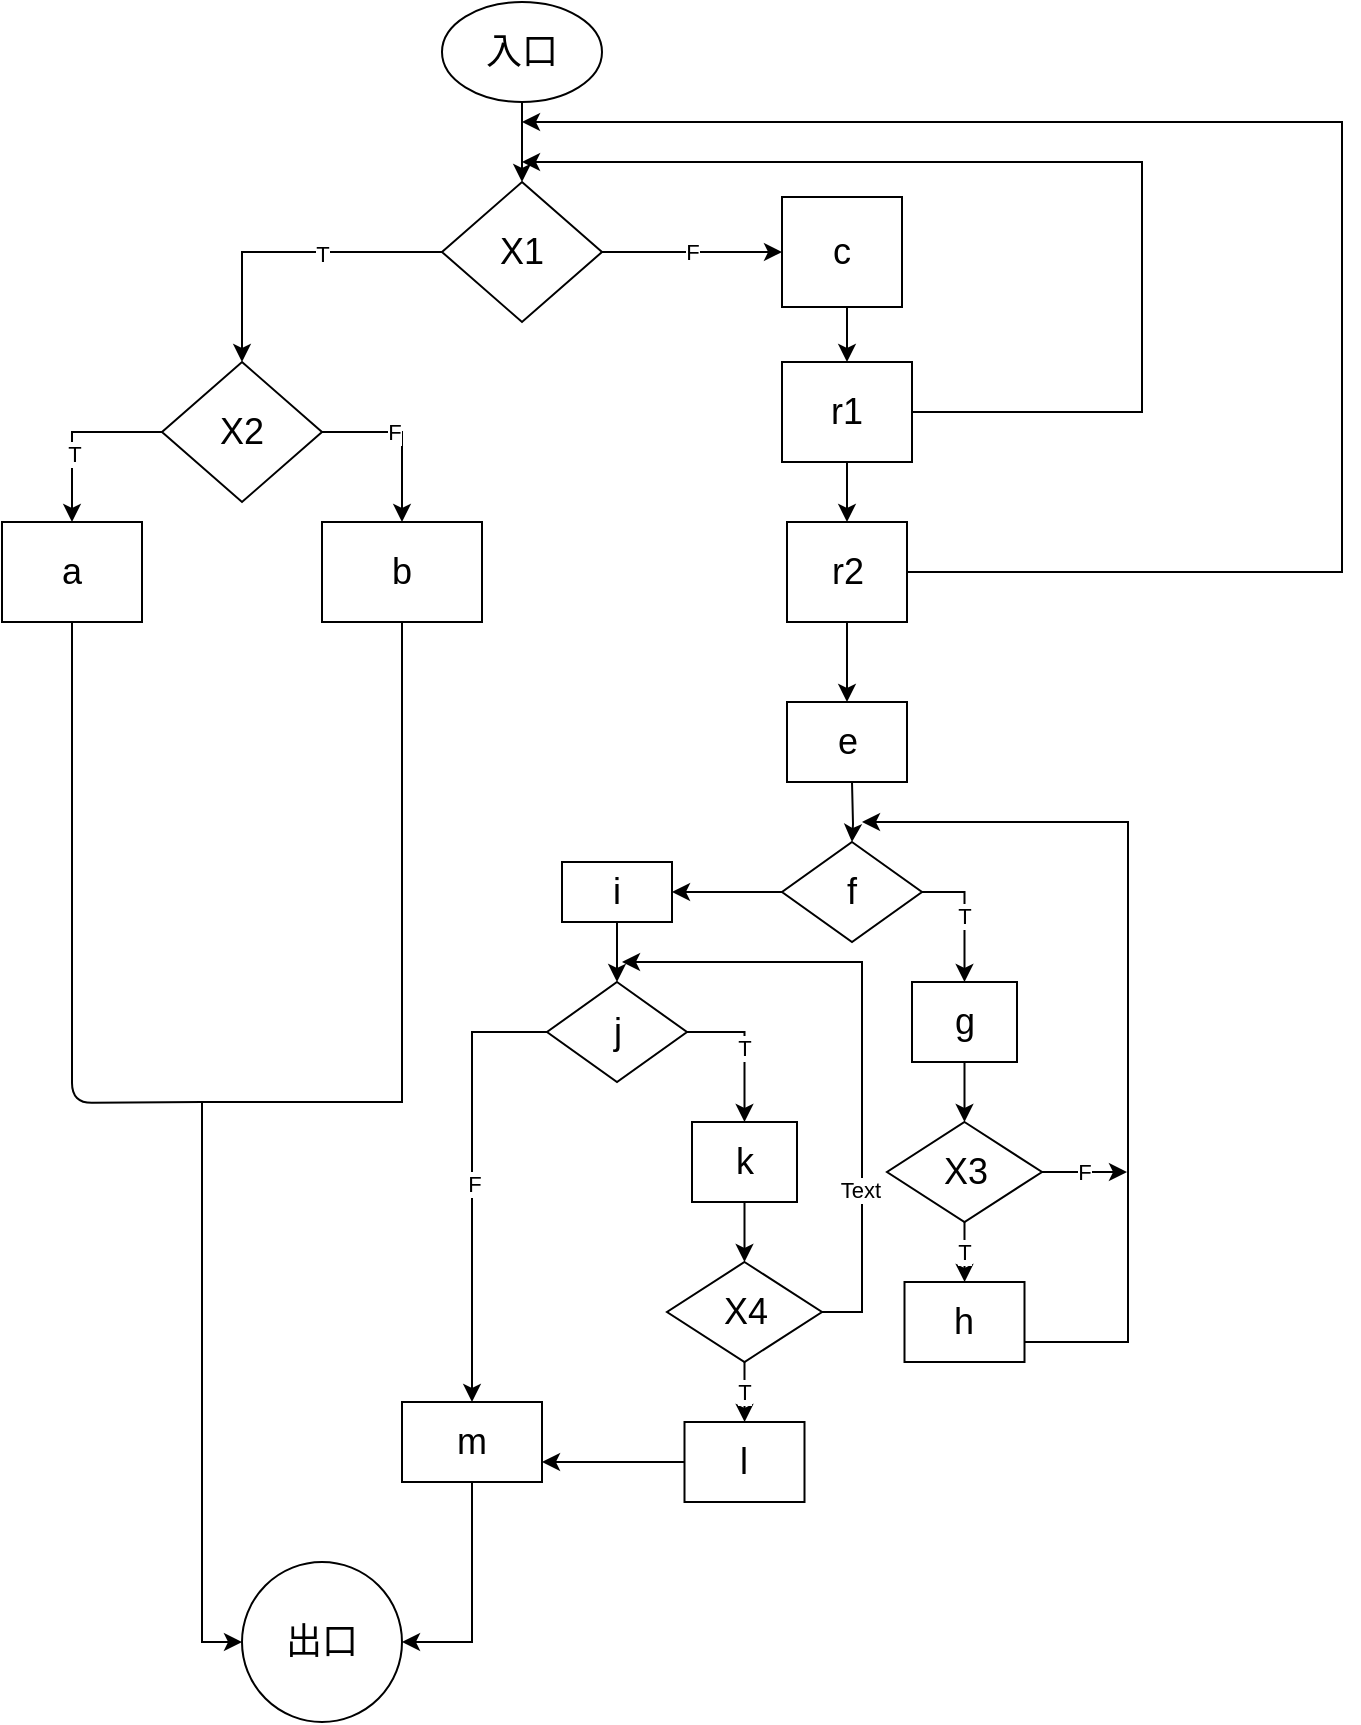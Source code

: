 <mxfile version="14.0.1" type="github">
  <diagram id="C5RBs43oDa-KdzZeNtuy" name="Page-1">
    <mxGraphModel dx="2130" dy="1040" grid="1" gridSize="10" guides="1" tooltips="1" connect="1" arrows="1" fold="1" page="1" pageScale="1" pageWidth="827" pageHeight="1169" math="0" shadow="0">
      <root>
        <mxCell id="WIyWlLk6GJQsqaUBKTNV-0" />
        <mxCell id="WIyWlLk6GJQsqaUBKTNV-1" parent="WIyWlLk6GJQsqaUBKTNV-0" />
        <mxCell id="KNYyTuKid_Axms05YIKe-3" value="" style="edgeStyle=orthogonalEdgeStyle;rounded=0;orthogonalLoop=1;jettySize=auto;html=1;" parent="WIyWlLk6GJQsqaUBKTNV-1" source="KNYyTuKid_Axms05YIKe-0" target="KNYyTuKid_Axms05YIKe-2" edge="1">
          <mxGeometry relative="1" as="geometry" />
        </mxCell>
        <mxCell id="KNYyTuKid_Axms05YIKe-0" value="&lt;font style=&quot;font-size: 18px&quot;&gt;入口&lt;/font&gt;" style="ellipse;whiteSpace=wrap;html=1;" parent="WIyWlLk6GJQsqaUBKTNV-1" vertex="1">
          <mxGeometry x="320" y="40" width="80" height="50" as="geometry" />
        </mxCell>
        <mxCell id="KNYyTuKid_Axms05YIKe-14" value="F" style="edgeStyle=orthogonalEdgeStyle;rounded=0;orthogonalLoop=1;jettySize=auto;html=1;" parent="WIyWlLk6GJQsqaUBKTNV-1" source="KNYyTuKid_Axms05YIKe-2" target="KNYyTuKid_Axms05YIKe-13" edge="1">
          <mxGeometry relative="1" as="geometry" />
        </mxCell>
        <mxCell id="Iv0Tg0ULyD2tBoAWf7fj-51" style="edgeStyle=orthogonalEdgeStyle;rounded=0;orthogonalLoop=1;jettySize=auto;html=1;entryX=0.5;entryY=0;entryDx=0;entryDy=0;" edge="1" parent="WIyWlLk6GJQsqaUBKTNV-1" source="KNYyTuKid_Axms05YIKe-2" target="KNYyTuKid_Axms05YIKe-4">
          <mxGeometry relative="1" as="geometry" />
        </mxCell>
        <mxCell id="Iv0Tg0ULyD2tBoAWf7fj-52" value="T" style="edgeLabel;html=1;align=center;verticalAlign=middle;resizable=0;points=[];" vertex="1" connectable="0" parent="Iv0Tg0ULyD2tBoAWf7fj-51">
          <mxGeometry x="-0.226" y="1" relative="1" as="geometry">
            <mxPoint as="offset" />
          </mxGeometry>
        </mxCell>
        <mxCell id="KNYyTuKid_Axms05YIKe-2" value="&lt;font style=&quot;font-size: 18px&quot;&gt;X1&lt;/font&gt;" style="rhombus;whiteSpace=wrap;html=1;" parent="WIyWlLk6GJQsqaUBKTNV-1" vertex="1">
          <mxGeometry x="320" y="130" width="80" height="70" as="geometry" />
        </mxCell>
        <mxCell id="KNYyTuKid_Axms05YIKe-7" value="" style="edgeStyle=orthogonalEdgeStyle;rounded=0;orthogonalLoop=1;jettySize=auto;html=1;" parent="WIyWlLk6GJQsqaUBKTNV-1" source="KNYyTuKid_Axms05YIKe-4" target="KNYyTuKid_Axms05YIKe-6" edge="1">
          <mxGeometry relative="1" as="geometry">
            <Array as="points">
              <mxPoint x="300" y="255" />
            </Array>
          </mxGeometry>
        </mxCell>
        <mxCell id="KNYyTuKid_Axms05YIKe-12" value="F" style="edgeLabel;html=1;align=center;verticalAlign=middle;resizable=0;points=[];" parent="KNYyTuKid_Axms05YIKe-7" vertex="1" connectable="0">
          <mxGeometry x="-0.064" y="-4" relative="1" as="geometry">
            <mxPoint as="offset" />
          </mxGeometry>
        </mxCell>
        <mxCell id="KNYyTuKid_Axms05YIKe-9" value="" style="edgeStyle=orthogonalEdgeStyle;rounded=0;orthogonalLoop=1;jettySize=auto;html=1;" parent="WIyWlLk6GJQsqaUBKTNV-1" source="KNYyTuKid_Axms05YIKe-4" target="KNYyTuKid_Axms05YIKe-8" edge="1">
          <mxGeometry relative="1" as="geometry" />
        </mxCell>
        <mxCell id="KNYyTuKid_Axms05YIKe-10" value="T" style="edgeLabel;html=1;align=center;verticalAlign=middle;resizable=0;points=[];" parent="KNYyTuKid_Axms05YIKe-9" vertex="1" connectable="0">
          <mxGeometry x="0.238" y="1" relative="1" as="geometry">
            <mxPoint as="offset" />
          </mxGeometry>
        </mxCell>
        <mxCell id="KNYyTuKid_Axms05YIKe-4" value="&lt;font style=&quot;font-size: 18px&quot;&gt;X2&lt;/font&gt;" style="rhombus;whiteSpace=wrap;html=1;" parent="WIyWlLk6GJQsqaUBKTNV-1" vertex="1">
          <mxGeometry x="180" y="220" width="80" height="70" as="geometry" />
        </mxCell>
        <mxCell id="Iv0Tg0ULyD2tBoAWf7fj-35" style="edgeStyle=orthogonalEdgeStyle;rounded=0;orthogonalLoop=1;jettySize=auto;html=1;entryX=0;entryY=0.5;entryDx=0;entryDy=0;" edge="1" parent="WIyWlLk6GJQsqaUBKTNV-1" source="KNYyTuKid_Axms05YIKe-6" target="Iv0Tg0ULyD2tBoAWf7fj-32">
          <mxGeometry relative="1" as="geometry">
            <Array as="points">
              <mxPoint x="300" y="590" />
              <mxPoint x="200" y="590" />
              <mxPoint x="200" y="860" />
            </Array>
          </mxGeometry>
        </mxCell>
        <mxCell id="KNYyTuKid_Axms05YIKe-6" value="&lt;font style=&quot;font-size: 18px&quot;&gt;b&lt;/font&gt;" style="whiteSpace=wrap;html=1;" parent="WIyWlLk6GJQsqaUBKTNV-1" vertex="1">
          <mxGeometry x="260" y="300" width="80" height="50" as="geometry" />
        </mxCell>
        <mxCell id="KNYyTuKid_Axms05YIKe-8" value="&lt;font style=&quot;font-size: 18px&quot;&gt;a&lt;/font&gt;" style="whiteSpace=wrap;html=1;" parent="WIyWlLk6GJQsqaUBKTNV-1" vertex="1">
          <mxGeometry x="100" y="300" width="70" height="50" as="geometry" />
        </mxCell>
        <mxCell id="KNYyTuKid_Axms05YIKe-27" style="edgeStyle=orthogonalEdgeStyle;rounded=0;orthogonalLoop=1;jettySize=auto;html=1;exitX=0.5;exitY=1;exitDx=0;exitDy=0;entryX=0.5;entryY=0;entryDx=0;entryDy=0;" parent="WIyWlLk6GJQsqaUBKTNV-1" source="KNYyTuKid_Axms05YIKe-13" target="KNYyTuKid_Axms05YIKe-15" edge="1">
          <mxGeometry relative="1" as="geometry" />
        </mxCell>
        <mxCell id="KNYyTuKid_Axms05YIKe-13" value="&lt;font style=&quot;font-size: 18px&quot;&gt;c&lt;/font&gt;" style="whiteSpace=wrap;html=1;" parent="WIyWlLk6GJQsqaUBKTNV-1" vertex="1">
          <mxGeometry x="490" y="137.5" width="60" height="55" as="geometry" />
        </mxCell>
        <mxCell id="KNYyTuKid_Axms05YIKe-18" value="" style="edgeStyle=orthogonalEdgeStyle;rounded=0;orthogonalLoop=1;jettySize=auto;html=1;" parent="WIyWlLk6GJQsqaUBKTNV-1" source="KNYyTuKid_Axms05YIKe-15" target="KNYyTuKid_Axms05YIKe-17" edge="1">
          <mxGeometry relative="1" as="geometry" />
        </mxCell>
        <mxCell id="KNYyTuKid_Axms05YIKe-19" style="edgeStyle=orthogonalEdgeStyle;rounded=0;orthogonalLoop=1;jettySize=auto;html=1;" parent="WIyWlLk6GJQsqaUBKTNV-1" source="KNYyTuKid_Axms05YIKe-15" edge="1">
          <mxGeometry relative="1" as="geometry">
            <mxPoint x="360" y="120" as="targetPoint" />
            <Array as="points">
              <mxPoint x="670" y="245" />
              <mxPoint x="670" y="120" />
            </Array>
          </mxGeometry>
        </mxCell>
        <mxCell id="KNYyTuKid_Axms05YIKe-15" value="&lt;font style=&quot;font-size: 18px&quot;&gt;r1&lt;/font&gt;" style="whiteSpace=wrap;html=1;" parent="WIyWlLk6GJQsqaUBKTNV-1" vertex="1">
          <mxGeometry x="490" y="220" width="65" height="50" as="geometry" />
        </mxCell>
        <mxCell id="KNYyTuKid_Axms05YIKe-20" style="edgeStyle=orthogonalEdgeStyle;rounded=0;orthogonalLoop=1;jettySize=auto;html=1;exitX=1;exitY=0.5;exitDx=0;exitDy=0;" parent="WIyWlLk6GJQsqaUBKTNV-1" source="KNYyTuKid_Axms05YIKe-17" edge="1">
          <mxGeometry relative="1" as="geometry">
            <mxPoint x="360.0" y="100" as="targetPoint" />
            <Array as="points">
              <mxPoint x="770" y="325" />
              <mxPoint x="770" y="100" />
            </Array>
          </mxGeometry>
        </mxCell>
        <mxCell id="Iv0Tg0ULyD2tBoAWf7fj-1" value="" style="edgeStyle=orthogonalEdgeStyle;rounded=0;orthogonalLoop=1;jettySize=auto;html=1;" edge="1" parent="WIyWlLk6GJQsqaUBKTNV-1" source="KNYyTuKid_Axms05YIKe-17" target="Iv0Tg0ULyD2tBoAWf7fj-0">
          <mxGeometry relative="1" as="geometry" />
        </mxCell>
        <mxCell id="KNYyTuKid_Axms05YIKe-17" value="&lt;font style=&quot;font-size: 18px&quot;&gt;r2&lt;/font&gt;" style="whiteSpace=wrap;html=1;" parent="WIyWlLk6GJQsqaUBKTNV-1" vertex="1">
          <mxGeometry x="492.5" y="300" width="60" height="50" as="geometry" />
        </mxCell>
        <mxCell id="Iv0Tg0ULyD2tBoAWf7fj-0" value="&lt;font style=&quot;font-size: 18px&quot;&gt;e&lt;/font&gt;" style="whiteSpace=wrap;html=1;" vertex="1" parent="WIyWlLk6GJQsqaUBKTNV-1">
          <mxGeometry x="492.5" y="390" width="60" height="40" as="geometry" />
        </mxCell>
        <mxCell id="Iv0Tg0ULyD2tBoAWf7fj-2" value="" style="edgeStyle=orthogonalEdgeStyle;rounded=0;orthogonalLoop=1;jettySize=auto;html=1;" edge="1" parent="WIyWlLk6GJQsqaUBKTNV-1" target="Iv0Tg0ULyD2tBoAWf7fj-4">
          <mxGeometry relative="1" as="geometry">
            <mxPoint x="525" y="430" as="sourcePoint" />
          </mxGeometry>
        </mxCell>
        <mxCell id="Iv0Tg0ULyD2tBoAWf7fj-3" value="T" style="edgeStyle=orthogonalEdgeStyle;rounded=0;orthogonalLoop=1;jettySize=auto;html=1;exitX=1;exitY=0.5;exitDx=0;exitDy=0;" edge="1" parent="WIyWlLk6GJQsqaUBKTNV-1" source="Iv0Tg0ULyD2tBoAWf7fj-4" target="Iv0Tg0ULyD2tBoAWf7fj-6">
          <mxGeometry relative="1" as="geometry">
            <mxPoint x="572.5" y="510" as="sourcePoint" />
          </mxGeometry>
        </mxCell>
        <mxCell id="Iv0Tg0ULyD2tBoAWf7fj-13" value="" style="edgeStyle=orthogonalEdgeStyle;rounded=0;orthogonalLoop=1;jettySize=auto;html=1;" edge="1" parent="WIyWlLk6GJQsqaUBKTNV-1" source="Iv0Tg0ULyD2tBoAWf7fj-4" target="Iv0Tg0ULyD2tBoAWf7fj-12">
          <mxGeometry relative="1" as="geometry" />
        </mxCell>
        <mxCell id="Iv0Tg0ULyD2tBoAWf7fj-4" value="&lt;font style=&quot;font-size: 18px&quot;&gt;f&lt;/font&gt;" style="rhombus;whiteSpace=wrap;html=1;" vertex="1" parent="WIyWlLk6GJQsqaUBKTNV-1">
          <mxGeometry x="490" y="460" width="70" height="50" as="geometry" />
        </mxCell>
        <mxCell id="Iv0Tg0ULyD2tBoAWf7fj-5" value="" style="edgeStyle=orthogonalEdgeStyle;rounded=0;orthogonalLoop=1;jettySize=auto;html=1;" edge="1" parent="WIyWlLk6GJQsqaUBKTNV-1" source="Iv0Tg0ULyD2tBoAWf7fj-6" target="Iv0Tg0ULyD2tBoAWf7fj-9">
          <mxGeometry relative="1" as="geometry" />
        </mxCell>
        <mxCell id="Iv0Tg0ULyD2tBoAWf7fj-6" value="&lt;font style=&quot;font-size: 18px&quot;&gt;g&lt;/font&gt;" style="whiteSpace=wrap;html=1;" vertex="1" parent="WIyWlLk6GJQsqaUBKTNV-1">
          <mxGeometry x="555" y="530" width="52.5" height="40" as="geometry" />
        </mxCell>
        <mxCell id="Iv0Tg0ULyD2tBoAWf7fj-7" value="T" style="edgeStyle=orthogonalEdgeStyle;rounded=0;orthogonalLoop=1;jettySize=auto;html=1;" edge="1" parent="WIyWlLk6GJQsqaUBKTNV-1" source="Iv0Tg0ULyD2tBoAWf7fj-9" target="Iv0Tg0ULyD2tBoAWf7fj-11">
          <mxGeometry relative="1" as="geometry" />
        </mxCell>
        <mxCell id="Iv0Tg0ULyD2tBoAWf7fj-8" value="F" style="edgeStyle=orthogonalEdgeStyle;rounded=0;orthogonalLoop=1;jettySize=auto;html=1;" edge="1" parent="WIyWlLk6GJQsqaUBKTNV-1" source="Iv0Tg0ULyD2tBoAWf7fj-9">
          <mxGeometry relative="1" as="geometry">
            <mxPoint x="662.5" y="625" as="targetPoint" />
          </mxGeometry>
        </mxCell>
        <mxCell id="Iv0Tg0ULyD2tBoAWf7fj-9" value="&lt;font style=&quot;font-size: 18px&quot;&gt;X3&lt;/font&gt;" style="rhombus;whiteSpace=wrap;html=1;" vertex="1" parent="WIyWlLk6GJQsqaUBKTNV-1">
          <mxGeometry x="542.5" y="600" width="77.5" height="50" as="geometry" />
        </mxCell>
        <mxCell id="Iv0Tg0ULyD2tBoAWf7fj-10" style="edgeStyle=orthogonalEdgeStyle;rounded=0;orthogonalLoop=1;jettySize=auto;html=1;" edge="1" parent="WIyWlLk6GJQsqaUBKTNV-1" source="Iv0Tg0ULyD2tBoAWf7fj-11">
          <mxGeometry relative="1" as="geometry">
            <mxPoint x="530" y="450" as="targetPoint" />
            <Array as="points">
              <mxPoint x="663" y="710" />
              <mxPoint x="663" y="450" />
            </Array>
          </mxGeometry>
        </mxCell>
        <mxCell id="Iv0Tg0ULyD2tBoAWf7fj-11" value="&lt;font style=&quot;font-size: 18px&quot;&gt;h&lt;/font&gt;" style="whiteSpace=wrap;html=1;" vertex="1" parent="WIyWlLk6GJQsqaUBKTNV-1">
          <mxGeometry x="551.25" y="680" width="60" height="40" as="geometry" />
        </mxCell>
        <mxCell id="Iv0Tg0ULyD2tBoAWf7fj-21" value="" style="edgeStyle=orthogonalEdgeStyle;rounded=0;orthogonalLoop=1;jettySize=auto;html=1;entryX=0.5;entryY=0;entryDx=0;entryDy=0;" edge="1" parent="WIyWlLk6GJQsqaUBKTNV-1" source="Iv0Tg0ULyD2tBoAWf7fj-12" target="Iv0Tg0ULyD2tBoAWf7fj-15">
          <mxGeometry relative="1" as="geometry" />
        </mxCell>
        <mxCell id="Iv0Tg0ULyD2tBoAWf7fj-12" value="&lt;font style=&quot;font-size: 18px&quot;&gt;i&lt;/font&gt;" style="whiteSpace=wrap;html=1;" vertex="1" parent="WIyWlLk6GJQsqaUBKTNV-1">
          <mxGeometry x="380" y="470" width="55" height="30" as="geometry" />
        </mxCell>
        <mxCell id="Iv0Tg0ULyD2tBoAWf7fj-14" value="T" style="edgeStyle=orthogonalEdgeStyle;rounded=0;orthogonalLoop=1;jettySize=auto;html=1;exitX=1;exitY=0.5;exitDx=0;exitDy=0;" edge="1" parent="WIyWlLk6GJQsqaUBKTNV-1" source="Iv0Tg0ULyD2tBoAWf7fj-15" target="Iv0Tg0ULyD2tBoAWf7fj-17">
          <mxGeometry relative="1" as="geometry">
            <mxPoint x="462.5" y="580" as="sourcePoint" />
          </mxGeometry>
        </mxCell>
        <mxCell id="Iv0Tg0ULyD2tBoAWf7fj-23" value="" style="edgeStyle=orthogonalEdgeStyle;rounded=0;orthogonalLoop=1;jettySize=auto;html=1;" edge="1" parent="WIyWlLk6GJQsqaUBKTNV-1" source="Iv0Tg0ULyD2tBoAWf7fj-15" target="Iv0Tg0ULyD2tBoAWf7fj-22">
          <mxGeometry relative="1" as="geometry" />
        </mxCell>
        <mxCell id="Iv0Tg0ULyD2tBoAWf7fj-27" value="F" style="edgeLabel;html=1;align=center;verticalAlign=middle;resizable=0;points=[];" vertex="1" connectable="0" parent="Iv0Tg0ULyD2tBoAWf7fj-23">
          <mxGeometry x="0.014" y="1" relative="1" as="geometry">
            <mxPoint as="offset" />
          </mxGeometry>
        </mxCell>
        <mxCell id="Iv0Tg0ULyD2tBoAWf7fj-15" value="&lt;font style=&quot;font-size: 18px&quot;&gt;j&lt;/font&gt;" style="rhombus;whiteSpace=wrap;html=1;" vertex="1" parent="WIyWlLk6GJQsqaUBKTNV-1">
          <mxGeometry x="372.5" y="530" width="70" height="50" as="geometry" />
        </mxCell>
        <mxCell id="Iv0Tg0ULyD2tBoAWf7fj-16" value="" style="edgeStyle=orthogonalEdgeStyle;rounded=0;orthogonalLoop=1;jettySize=auto;html=1;" edge="1" parent="WIyWlLk6GJQsqaUBKTNV-1" source="Iv0Tg0ULyD2tBoAWf7fj-17" target="Iv0Tg0ULyD2tBoAWf7fj-19">
          <mxGeometry relative="1" as="geometry" />
        </mxCell>
        <mxCell id="Iv0Tg0ULyD2tBoAWf7fj-17" value="&lt;font style=&quot;font-size: 18px&quot;&gt;k&lt;/font&gt;" style="whiteSpace=wrap;html=1;" vertex="1" parent="WIyWlLk6GJQsqaUBKTNV-1">
          <mxGeometry x="445" y="600" width="52.5" height="40" as="geometry" />
        </mxCell>
        <mxCell id="Iv0Tg0ULyD2tBoAWf7fj-18" value="T" style="edgeStyle=orthogonalEdgeStyle;rounded=0;orthogonalLoop=1;jettySize=auto;html=1;" edge="1" parent="WIyWlLk6GJQsqaUBKTNV-1" source="Iv0Tg0ULyD2tBoAWf7fj-19" target="Iv0Tg0ULyD2tBoAWf7fj-20">
          <mxGeometry relative="1" as="geometry" />
        </mxCell>
        <mxCell id="Iv0Tg0ULyD2tBoAWf7fj-19" value="&lt;font style=&quot;font-size: 18px&quot;&gt;X4&lt;/font&gt;" style="rhombus;whiteSpace=wrap;html=1;" vertex="1" parent="WIyWlLk6GJQsqaUBKTNV-1">
          <mxGeometry x="432.5" y="670" width="77.5" height="50" as="geometry" />
        </mxCell>
        <mxCell id="Iv0Tg0ULyD2tBoAWf7fj-34" style="edgeStyle=orthogonalEdgeStyle;rounded=0;orthogonalLoop=1;jettySize=auto;html=1;entryX=1;entryY=0.75;entryDx=0;entryDy=0;" edge="1" parent="WIyWlLk6GJQsqaUBKTNV-1" source="Iv0Tg0ULyD2tBoAWf7fj-20" target="Iv0Tg0ULyD2tBoAWf7fj-22">
          <mxGeometry relative="1" as="geometry">
            <Array as="points">
              <mxPoint x="370" y="770" />
            </Array>
          </mxGeometry>
        </mxCell>
        <mxCell id="Iv0Tg0ULyD2tBoAWf7fj-44" style="edgeStyle=orthogonalEdgeStyle;rounded=0;orthogonalLoop=1;jettySize=auto;html=1;exitX=1;exitY=0.5;exitDx=0;exitDy=0;" edge="1" parent="WIyWlLk6GJQsqaUBKTNV-1" source="Iv0Tg0ULyD2tBoAWf7fj-19">
          <mxGeometry relative="1" as="geometry">
            <mxPoint x="410" y="520" as="targetPoint" />
            <Array as="points">
              <mxPoint x="530" y="695" />
              <mxPoint x="530" y="520" />
            </Array>
          </mxGeometry>
        </mxCell>
        <mxCell id="Iv0Tg0ULyD2tBoAWf7fj-54" value="Text" style="edgeLabel;html=1;align=center;verticalAlign=middle;resizable=0;points=[];" vertex="1" connectable="0" parent="Iv0Tg0ULyD2tBoAWf7fj-44">
          <mxGeometry x="-0.483" y="1" relative="1" as="geometry">
            <mxPoint as="offset" />
          </mxGeometry>
        </mxCell>
        <mxCell id="Iv0Tg0ULyD2tBoAWf7fj-20" value="&lt;font style=&quot;font-size: 18px&quot;&gt;l&lt;/font&gt;" style="whiteSpace=wrap;html=1;" vertex="1" parent="WIyWlLk6GJQsqaUBKTNV-1">
          <mxGeometry x="441.25" y="750" width="60" height="40" as="geometry" />
        </mxCell>
        <mxCell id="Iv0Tg0ULyD2tBoAWf7fj-57" style="edgeStyle=orthogonalEdgeStyle;rounded=0;orthogonalLoop=1;jettySize=auto;html=1;exitX=0.5;exitY=1;exitDx=0;exitDy=0;entryX=1;entryY=0.5;entryDx=0;entryDy=0;" edge="1" parent="WIyWlLk6GJQsqaUBKTNV-1" source="Iv0Tg0ULyD2tBoAWf7fj-22" target="Iv0Tg0ULyD2tBoAWf7fj-32">
          <mxGeometry relative="1" as="geometry" />
        </mxCell>
        <mxCell id="Iv0Tg0ULyD2tBoAWf7fj-22" value="&lt;font style=&quot;font-size: 18px&quot;&gt;m&lt;/font&gt;" style="whiteSpace=wrap;html=1;" vertex="1" parent="WIyWlLk6GJQsqaUBKTNV-1">
          <mxGeometry x="300" y="740" width="70" height="40" as="geometry" />
        </mxCell>
        <mxCell id="Iv0Tg0ULyD2tBoAWf7fj-32" value="&lt;font style=&quot;font-size: 18px&quot;&gt;出口&lt;/font&gt;" style="ellipse;whiteSpace=wrap;html=1;aspect=fixed;" vertex="1" parent="WIyWlLk6GJQsqaUBKTNV-1">
          <mxGeometry x="220" y="820" width="80" height="80" as="geometry" />
        </mxCell>
        <mxCell id="Iv0Tg0ULyD2tBoAWf7fj-39" value="" style="endArrow=none;html=1;entryX=0.5;entryY=1;entryDx=0;entryDy=0;edgeStyle=orthogonalEdgeStyle;" edge="1" parent="WIyWlLk6GJQsqaUBKTNV-1" target="KNYyTuKid_Axms05YIKe-8">
          <mxGeometry width="50" height="50" relative="1" as="geometry">
            <mxPoint x="200" y="590" as="sourcePoint" />
            <mxPoint x="200" y="360" as="targetPoint" />
          </mxGeometry>
        </mxCell>
      </root>
    </mxGraphModel>
  </diagram>
</mxfile>
